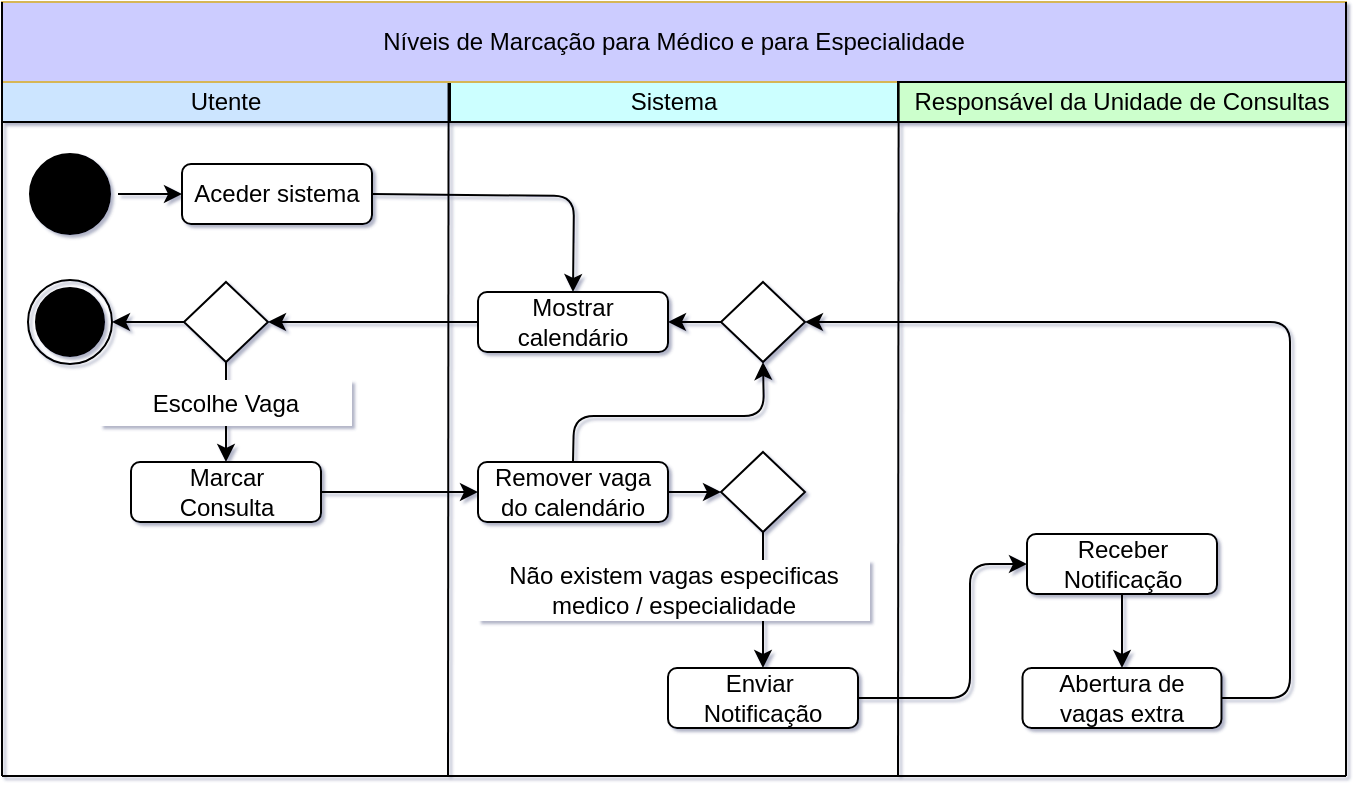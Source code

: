<mxfile version="14.2.5" type="device"><diagram id="YFGlAYK9PAXo96AUDGe2" name="Page-1"><mxGraphModel dx="868" dy="482" grid="1" gridSize="9" guides="1" tooltips="1" connect="1" arrows="1" fold="1" page="1" pageScale="1" pageWidth="850" pageHeight="1100" background="#ffffff" math="0" shadow="1"><root><mxCell id="0"/><mxCell id="1" parent="0"/><mxCell id="7psXk7r1a1WP9reYpq1i-3" value="Utente" style="rounded=0;whiteSpace=wrap;html=1;fillColor=#CCE5FF;" parent="1" vertex="1"><mxGeometry y="40" width="224" height="20" as="geometry"/></mxCell><mxCell id="7psXk7r1a1WP9reYpq1i-4" value="Sistema" style="rounded=0;whiteSpace=wrap;html=1;fillColor=#CCFFFF;" parent="1" vertex="1"><mxGeometry x="224" y="40" width="224" height="20" as="geometry"/></mxCell><mxCell id="7psXk7r1a1WP9reYpq1i-10" value="" style="endArrow=none;html=1;entryX=0;entryY=1;entryDx=0;entryDy=0;" parent="1" edge="1"><mxGeometry width="50" height="50" relative="1" as="geometry"><mxPoint x="223" y="387" as="sourcePoint"/><mxPoint x="223.33" as="targetPoint"/></mxGeometry></mxCell><mxCell id="7psXk7r1a1WP9reYpq1i-12" value=" Níveis de Marcação para Médico e para Especialidade" style="rounded=0;whiteSpace=wrap;html=1;strokeColor=#d6b656;fillColor=#CCCCFF;" parent="1" vertex="1"><mxGeometry width="672" height="40" as="geometry"/></mxCell><mxCell id="IFW6g4HCfh1dME5GSXjL-25" style="edgeStyle=orthogonalEdgeStyle;rounded=0;orthogonalLoop=1;jettySize=auto;html=1;entryX=0;entryY=0.5;entryDx=0;entryDy=0;" parent="1" source="t6PQhKEDILyGvtVXB6bk-2" target="IFW6g4HCfh1dME5GSXjL-2" edge="1"><mxGeometry relative="1" as="geometry"/></mxCell><mxCell id="t6PQhKEDILyGvtVXB6bk-2" value="" style="ellipse;html=1;shape=startState;fillColor=#000000;" parent="1" vertex="1"><mxGeometry x="10" y="72" width="48" height="48" as="geometry"/></mxCell><mxCell id="swlzw_mpBXfrcxVK35sQ-8" style="edgeStyle=orthogonalEdgeStyle;rounded=0;orthogonalLoop=1;jettySize=auto;html=1;entryX=1;entryY=0.5;entryDx=0;entryDy=0;" parent="1" source="swlzw_mpBXfrcxVK35sQ-1" target="IFW6g4HCfh1dME5GSXjL-11" edge="1"><mxGeometry relative="1" as="geometry"><mxPoint x="131.5" y="159" as="targetPoint"/></mxGeometry></mxCell><mxCell id="swlzw_mpBXfrcxVK35sQ-1" value="Mostrar&lt;br&gt;calendário" style="rounded=1;whiteSpace=wrap;html=1;strokeColor=#000000;fillColor=#FFFFFF;" parent="1" vertex="1"><mxGeometry x="238" y="145" width="95" height="30" as="geometry"/></mxCell><mxCell id="swlzw_mpBXfrcxVK35sQ-4" value="" style="endArrow=none;html=1;entryX=0;entryY=1;entryDx=0;entryDy=0;" parent="1" edge="1"><mxGeometry width="50" height="50" relative="1" as="geometry"><mxPoint x="672" y="387" as="sourcePoint"/><mxPoint x="672.0" as="targetPoint"/></mxGeometry></mxCell><mxCell id="swlzw_mpBXfrcxVK35sQ-6" value="Responsável da Unidade de Consultas" style="rounded=0;whiteSpace=wrap;html=1;fillColor=#CCFFCC;" parent="1" vertex="1"><mxGeometry x="448" y="40" width="224" height="20" as="geometry"/></mxCell><mxCell id="IFW6g4HCfh1dME5GSXjL-23" style="edgeStyle=orthogonalEdgeStyle;rounded=0;orthogonalLoop=1;jettySize=auto;html=1;entryX=0;entryY=0.5;entryDx=0;entryDy=0;" parent="1" source="swlzw_mpBXfrcxVK35sQ-11" target="swlzw_mpBXfrcxVK35sQ-29" edge="1"><mxGeometry relative="1" as="geometry"/></mxCell><mxCell id="swlzw_mpBXfrcxVK35sQ-11" value="Remover vaga&lt;br&gt;do calendário" style="rounded=1;whiteSpace=wrap;html=1;strokeColor=#000000;fillColor=#FFFFFF;" parent="1" vertex="1"><mxGeometry x="238" y="230" width="95" height="30" as="geometry"/></mxCell><mxCell id="swlzw_mpBXfrcxVK35sQ-26" value="" style="endArrow=none;html=1;shadow=0;strokeColor=#000000;entryX=0;entryY=0;entryDx=0;entryDy=0;" parent="1" target="7psXk7r1a1WP9reYpq1i-12" edge="1"><mxGeometry width="50" height="50" relative="1" as="geometry"><mxPoint y="387" as="sourcePoint"/><mxPoint y="56" as="targetPoint"/></mxGeometry></mxCell><mxCell id="swlzw_mpBXfrcxVK35sQ-28" value="" style="endArrow=none;html=1;entryX=0;entryY=1;entryDx=0;entryDy=0;" parent="1" edge="1"><mxGeometry width="50" height="50" relative="1" as="geometry"><mxPoint x="448" y="387" as="sourcePoint"/><mxPoint x="448.33" y="40" as="targetPoint"/></mxGeometry></mxCell><mxCell id="IFW6g4HCfh1dME5GSXjL-24" style="edgeStyle=orthogonalEdgeStyle;rounded=0;orthogonalLoop=1;jettySize=auto;html=1;" parent="1" source="swlzw_mpBXfrcxVK35sQ-29" target="swlzw_mpBXfrcxVK35sQ-38" edge="1"><mxGeometry relative="1" as="geometry"/></mxCell><mxCell id="swlzw_mpBXfrcxVK35sQ-29" value="" style="rhombus;whiteSpace=wrap;html=1;strokeColor=#000000;fillColor=#FFFFFF;" parent="1" vertex="1"><mxGeometry x="359.5" y="225" width="42" height="40" as="geometry"/></mxCell><mxCell id="swlzw_mpBXfrcxVK35sQ-35" value="Não existem vagas especificas&lt;br&gt;medico / especialidade" style="text;html=1;strokeColor=none;align=center;verticalAlign=middle;whiteSpace=wrap;rounded=0;fillColor=#ffffff;" parent="1" vertex="1"><mxGeometry x="238" y="279" width="196" height="30.5" as="geometry"/></mxCell><mxCell id="swlzw_mpBXfrcxVK35sQ-38" value="Enviar&amp;nbsp;&lt;br&gt;Notificação" style="rounded=1;whiteSpace=wrap;html=1;strokeColor=#000000;fillColor=#FFFFFF;" parent="1" vertex="1"><mxGeometry x="333" y="333" width="95" height="30" as="geometry"/></mxCell><mxCell id="swlzw_mpBXfrcxVK35sQ-43" style="edgeStyle=orthogonalEdgeStyle;rounded=0;orthogonalLoop=1;jettySize=auto;html=1;entryX=0.5;entryY=0;entryDx=0;entryDy=0;strokeColor=#000000;" parent="1" source="swlzw_mpBXfrcxVK35sQ-40" target="swlzw_mpBXfrcxVK35sQ-42" edge="1"><mxGeometry relative="1" as="geometry"/></mxCell><mxCell id="swlzw_mpBXfrcxVK35sQ-40" value="Receber&lt;br&gt;Notificação" style="rounded=1;whiteSpace=wrap;html=1;strokeColor=#000000;fillColor=#FFFFFF;" parent="1" vertex="1"><mxGeometry x="512.5" y="266" width="95" height="30" as="geometry"/></mxCell><mxCell id="swlzw_mpBXfrcxVK35sQ-42" value="&amp;nbsp;Abertura de&amp;nbsp;&lt;br&gt;vagas extra" style="rounded=1;whiteSpace=wrap;html=1;strokeColor=#000000;fillColor=#FFFFFF;" parent="1" vertex="1"><mxGeometry x="510.25" y="333" width="99.5" height="30" as="geometry"/></mxCell><mxCell id="swlzw_mpBXfrcxVK35sQ-44" value="" style="endArrow=classic;html=1;strokeColor=#000000;exitX=1;exitY=0.5;exitDx=0;exitDy=0;entryX=1;entryY=0.5;entryDx=0;entryDy=0;" parent="1" source="swlzw_mpBXfrcxVK35sQ-42" target="swlzw_mpBXfrcxVK35sQ-45" edge="1"><mxGeometry width="50" height="50" relative="1" as="geometry"><mxPoint x="1036" y="657" as="sourcePoint"/><mxPoint x="945" y="237" as="targetPoint"/><Array as="points"><mxPoint x="644" y="348"/><mxPoint x="644" y="160"/></Array></mxGeometry></mxCell><mxCell id="IFW6g4HCfh1dME5GSXjL-21" style="edgeStyle=orthogonalEdgeStyle;rounded=0;orthogonalLoop=1;jettySize=auto;html=1;entryX=1;entryY=0.5;entryDx=0;entryDy=0;" parent="1" source="swlzw_mpBXfrcxVK35sQ-45" target="swlzw_mpBXfrcxVK35sQ-1" edge="1"><mxGeometry relative="1" as="geometry"/></mxCell><mxCell id="swlzw_mpBXfrcxVK35sQ-45" value="" style="rhombus;whiteSpace=wrap;html=1;strokeColor=#000000;fillColor=#FFFFFF;" parent="1" vertex="1"><mxGeometry x="359.5" y="140" width="42" height="40" as="geometry"/></mxCell><mxCell id="swlzw_mpBXfrcxVK35sQ-55" value="" style="endArrow=none;html=1;strokeColor=#000000;" parent="1" edge="1"><mxGeometry width="50" height="50" relative="1" as="geometry"><mxPoint y="387" as="sourcePoint"/><mxPoint x="672" y="387" as="targetPoint"/></mxGeometry></mxCell><mxCell id="IFW6g4HCfh1dME5GSXjL-2" value="Aceder sistema" style="rounded=1;whiteSpace=wrap;html=1;strokeColor=#000000;fillColor=#FFFFFF;" parent="1" vertex="1"><mxGeometry x="90" y="81" width="95" height="30" as="geometry"/></mxCell><mxCell id="IFW6g4HCfh1dME5GSXjL-18" style="edgeStyle=orthogonalEdgeStyle;rounded=0;orthogonalLoop=1;jettySize=auto;html=1;entryX=0;entryY=0.5;entryDx=0;entryDy=0;" parent="1" source="IFW6g4HCfh1dME5GSXjL-6" target="swlzw_mpBXfrcxVK35sQ-11" edge="1"><mxGeometry relative="1" as="geometry"/></mxCell><mxCell id="IFW6g4HCfh1dME5GSXjL-6" value="Marcar&lt;br&gt;Consulta" style="rounded=1;whiteSpace=wrap;html=1;strokeColor=#000000;fillColor=#FFFFFF;" parent="1" vertex="1"><mxGeometry x="64.5" y="230" width="95" height="30" as="geometry"/></mxCell><mxCell id="IFW6g4HCfh1dME5GSXjL-8" value="" style="ellipse;html=1;shape=endState;fillColor=#000000;" parent="1" vertex="1"><mxGeometry x="13" y="139" width="42" height="42" as="geometry"/></mxCell><mxCell id="IFW6g4HCfh1dME5GSXjL-13" style="edgeStyle=orthogonalEdgeStyle;rounded=0;orthogonalLoop=1;jettySize=auto;html=1;entryX=1;entryY=0.5;entryDx=0;entryDy=0;" parent="1" source="IFW6g4HCfh1dME5GSXjL-11" target="IFW6g4HCfh1dME5GSXjL-8" edge="1"><mxGeometry relative="1" as="geometry"/></mxCell><mxCell id="IFW6g4HCfh1dME5GSXjL-14" style="edgeStyle=orthogonalEdgeStyle;rounded=0;orthogonalLoop=1;jettySize=auto;html=1;entryX=0.5;entryY=0;entryDx=0;entryDy=0;" parent="1" source="IFW6g4HCfh1dME5GSXjL-11" target="IFW6g4HCfh1dME5GSXjL-6" edge="1"><mxGeometry relative="1" as="geometry"/></mxCell><mxCell id="IFW6g4HCfh1dME5GSXjL-11" value="" style="rhombus;whiteSpace=wrap;html=1;strokeColor=#000000;fillColor=#FFFFFF;" parent="1" vertex="1"><mxGeometry x="91" y="140" width="42" height="40" as="geometry"/></mxCell><mxCell id="IFW6g4HCfh1dME5GSXjL-15" value="Escolhe Vaga" style="text;html=1;strokeColor=none;align=center;verticalAlign=middle;whiteSpace=wrap;rounded=0;fillColor=#ffffff;" parent="1" vertex="1"><mxGeometry x="49" y="189" width="126" height="23" as="geometry"/></mxCell><mxCell id="IFW6g4HCfh1dME5GSXjL-20" value="" style="endArrow=classic;html=1;exitX=1;exitY=0.5;exitDx=0;exitDy=0;entryX=0;entryY=0.5;entryDx=0;entryDy=0;" parent="1" source="swlzw_mpBXfrcxVK35sQ-38" target="swlzw_mpBXfrcxVK35sQ-40" edge="1"><mxGeometry width="50" height="50" relative="1" as="geometry"><mxPoint x="328" y="307" as="sourcePoint"/><mxPoint x="378" y="257" as="targetPoint"/><Array as="points"><mxPoint x="484" y="348"/><mxPoint x="484" y="281"/></Array></mxGeometry></mxCell><mxCell id="IFW6g4HCfh1dME5GSXjL-22" value="" style="endArrow=classic;html=1;exitX=0.5;exitY=0;exitDx=0;exitDy=0;entryX=0.5;entryY=1;entryDx=0;entryDy=0;" parent="1" source="swlzw_mpBXfrcxVK35sQ-11" target="swlzw_mpBXfrcxVK35sQ-45" edge="1"><mxGeometry width="50" height="50" relative="1" as="geometry"><mxPoint x="328" y="251" as="sourcePoint"/><mxPoint x="378" y="201" as="targetPoint"/><Array as="points"><mxPoint x="286" y="207"/><mxPoint x="381" y="207"/></Array></mxGeometry></mxCell><mxCell id="IFW6g4HCfh1dME5GSXjL-26" value="" style="endArrow=classic;html=1;exitX=1;exitY=0.5;exitDx=0;exitDy=0;entryX=0.5;entryY=0;entryDx=0;entryDy=0;" parent="1" source="IFW6g4HCfh1dME5GSXjL-2" target="swlzw_mpBXfrcxVK35sQ-1" edge="1"><mxGeometry width="50" height="50" relative="1" as="geometry"><mxPoint x="364" y="212" as="sourcePoint"/><mxPoint x="414" y="162" as="targetPoint"/><Array as="points"><mxPoint x="286" y="97"/></Array></mxGeometry></mxCell></root></mxGraphModel></diagram></mxfile>